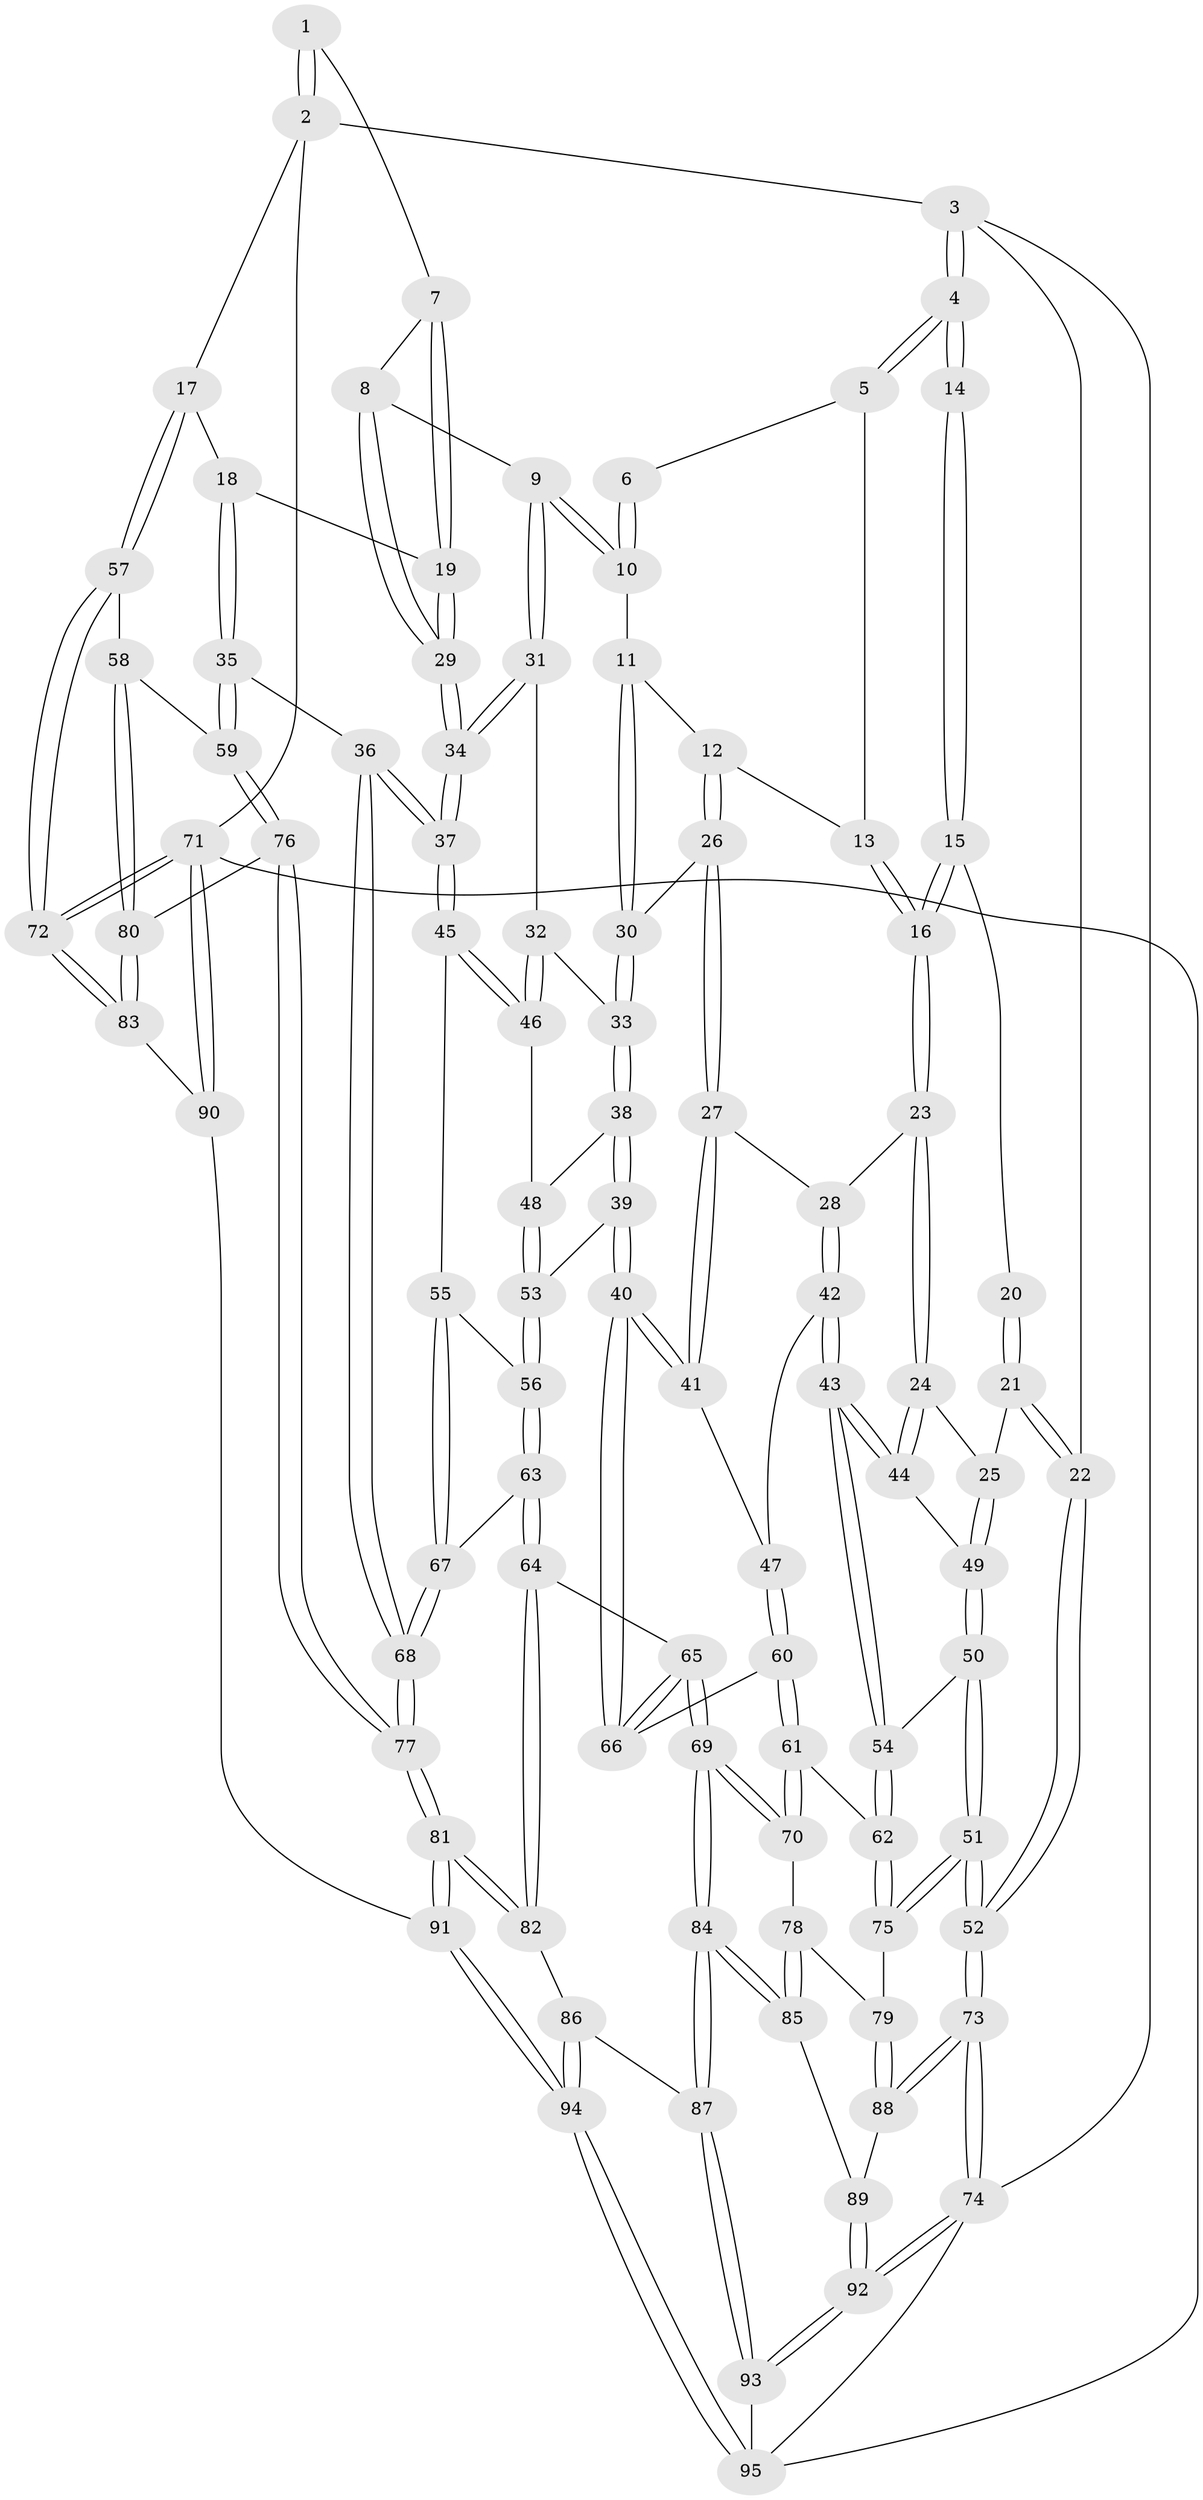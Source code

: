 // coarse degree distribution, {3: 0.16666666666666666, 6: 0.1, 5: 0.36666666666666664, 4: 0.36666666666666664}
// Generated by graph-tools (version 1.1) at 2025/52/02/27/25 19:52:37]
// undirected, 95 vertices, 234 edges
graph export_dot {
graph [start="1"]
  node [color=gray90,style=filled];
  1 [pos="+0.9293610503324427+0"];
  2 [pos="+1+0"];
  3 [pos="+0+0"];
  4 [pos="+0+0"];
  5 [pos="+0.3670248923242731+0"];
  6 [pos="+0.526365265055883+0"];
  7 [pos="+0.7817452333152585+0.024341238848547886"];
  8 [pos="+0.6791335901814364+0.0997128384144709"];
  9 [pos="+0.6381970281360193+0.10438488155768101"];
  10 [pos="+0.6262011970802133+0.09587736762388678"];
  11 [pos="+0.4982346088185323+0.12535935644454185"];
  12 [pos="+0.4284269534056875+0.06864988424753811"];
  13 [pos="+0.36023254684848+0"];
  14 [pos="+0.02573085650104365+0"];
  15 [pos="+0.11272598842108499+0.09188020597627226"];
  16 [pos="+0.1930401888727992+0.1636900769222005"];
  17 [pos="+1+0"];
  18 [pos="+0.9866406792245457+0.13898883387326297"];
  19 [pos="+0.8541635039233296+0.18429434408925693"];
  20 [pos="+0.03204741073940277+0.14042247342738873"];
  21 [pos="+0+0.24248397602541405"];
  22 [pos="+0+0.22857153835399924"];
  23 [pos="+0.19338344700135582+0.16796398995838266"];
  24 [pos="+0.16649238339833478+0.1916403693937502"];
  25 [pos="+0.031383092621999696+0.25405966489828335"];
  26 [pos="+0.34581215667084075+0.21630089357105117"];
  27 [pos="+0.3373113136384067+0.22547311849305884"];
  28 [pos="+0.2001869776497576+0.17254520687657485"];
  29 [pos="+0.8095626230333611+0.2411193121045849"];
  30 [pos="+0.4996325426348807+0.18837898795213087"];
  31 [pos="+0.6273055357772175+0.22144352828817257"];
  32 [pos="+0.6064228676685323+0.2383590948419299"];
  33 [pos="+0.5295653771212325+0.26279837214777885"];
  34 [pos="+0.7969600157733443+0.2819987197075218"];
  35 [pos="+0.924963263519953+0.4555372533665534"];
  36 [pos="+0.8241535578956306+0.4186749912506073"];
  37 [pos="+0.8131905705218696+0.4050518102659572"];
  38 [pos="+0.4990540964994116+0.3163223439245784"];
  39 [pos="+0.4542722414387775+0.35656903852926286"];
  40 [pos="+0.4037324130684959+0.36735361994708704"];
  41 [pos="+0.39793557172374733+0.3641327226584579"];
  42 [pos="+0.2511073708178982+0.3925907294699217"];
  43 [pos="+0.2280078221062696+0.4011191464757941"];
  44 [pos="+0.1632449070023789+0.35393695159207195"];
  45 [pos="+0.7496616835174845+0.39976822327846506"];
  46 [pos="+0.659868386292123+0.3648196826271415"];
  47 [pos="+0.26824253704673745+0.3925598898868958"];
  48 [pos="+0.6481494846026868+0.36528038442492206"];
  49 [pos="+0.07992197492857506+0.3640825915361406"];
  50 [pos="+0.06804409517234848+0.40610317455869355"];
  51 [pos="+0+0.5683956874236976"];
  52 [pos="+0+0.5732104065481511"];
  53 [pos="+0.5476237368126413+0.4364141365442324"];
  54 [pos="+0.17685695120469186+0.4783232396326702"];
  55 [pos="+0.6187221799924927+0.45780148436521223"];
  56 [pos="+0.5630050591621991+0.46265305303037274"];
  57 [pos="+1+0.4796929528221142"];
  58 [pos="+1+0.4728299706959222"];
  59 [pos="+0.9357454836393331+0.4615500506996737"];
  60 [pos="+0.2850742320406114+0.4999644559677786"];
  61 [pos="+0.2626671784518875+0.5685259562456639"];
  62 [pos="+0.17140429701304483+0.559503768893813"];
  63 [pos="+0.5479833671904408+0.5853973482504763"];
  64 [pos="+0.44216992737209665+0.6276980759806985"];
  65 [pos="+0.41753196013995836+0.6243536147169656"];
  66 [pos="+0.40154560218878227+0.44192874122881154"];
  67 [pos="+0.674141933502092+0.6092636567130462"];
  68 [pos="+0.6775123182320824+0.6102846372792379"];
  69 [pos="+0.4153468557413666+0.62549226501899"];
  70 [pos="+0.3934413251645043+0.6256540566854487"];
  71 [pos="+1+0.9189424918263467"];
  72 [pos="+1+0.8165009025729546"];
  73 [pos="+0+1"];
  74 [pos="+0+1"];
  75 [pos="+0.1037351659190673+0.6183024829288672"];
  76 [pos="+0.8509977510071898+0.7089002033482763"];
  77 [pos="+0.738303264873873+0.7739237287792345"];
  78 [pos="+0.2624413633477276+0.7138765536089853"];
  79 [pos="+0.1354028543368725+0.686904164539361"];
  80 [pos="+0.9353358088460103+0.7315945198907773"];
  81 [pos="+0.7336929035018432+0.7880577766425076"];
  82 [pos="+0.5128488258170023+0.7257803296545536"];
  83 [pos="+1+0.7626776278511338"];
  84 [pos="+0.3618353214121056+0.8893083513617233"];
  85 [pos="+0.27969206208461733+0.8447523120190296"];
  86 [pos="+0.499393287090604+0.8669548156724223"];
  87 [pos="+0.3663154359946363+0.8967915002568151"];
  88 [pos="+0.12502811962376612+0.806868342614515"];
  89 [pos="+0.21541870606710786+0.844220523969405"];
  90 [pos="+0.8110441275036071+0.9150283666324714"];
  91 [pos="+0.7301650980241017+0.9288465763665159"];
  92 [pos="+0.061076151410498575+1"];
  93 [pos="+0.32757949077813636+1"];
  94 [pos="+0.7241878582189972+0.9405123602912822"];
  95 [pos="+0.706825663546957+1"];
  1 -- 2;
  1 -- 2;
  1 -- 7;
  2 -- 3;
  2 -- 17;
  2 -- 71;
  3 -- 4;
  3 -- 4;
  3 -- 22;
  3 -- 74;
  4 -- 5;
  4 -- 5;
  4 -- 14;
  4 -- 14;
  5 -- 6;
  5 -- 13;
  6 -- 10;
  6 -- 10;
  7 -- 8;
  7 -- 19;
  7 -- 19;
  8 -- 9;
  8 -- 29;
  8 -- 29;
  9 -- 10;
  9 -- 10;
  9 -- 31;
  9 -- 31;
  10 -- 11;
  11 -- 12;
  11 -- 30;
  11 -- 30;
  12 -- 13;
  12 -- 26;
  12 -- 26;
  13 -- 16;
  13 -- 16;
  14 -- 15;
  14 -- 15;
  15 -- 16;
  15 -- 16;
  15 -- 20;
  16 -- 23;
  16 -- 23;
  17 -- 18;
  17 -- 57;
  17 -- 57;
  18 -- 19;
  18 -- 35;
  18 -- 35;
  19 -- 29;
  19 -- 29;
  20 -- 21;
  20 -- 21;
  21 -- 22;
  21 -- 22;
  21 -- 25;
  22 -- 52;
  22 -- 52;
  23 -- 24;
  23 -- 24;
  23 -- 28;
  24 -- 25;
  24 -- 44;
  24 -- 44;
  25 -- 49;
  25 -- 49;
  26 -- 27;
  26 -- 27;
  26 -- 30;
  27 -- 28;
  27 -- 41;
  27 -- 41;
  28 -- 42;
  28 -- 42;
  29 -- 34;
  29 -- 34;
  30 -- 33;
  30 -- 33;
  31 -- 32;
  31 -- 34;
  31 -- 34;
  32 -- 33;
  32 -- 46;
  32 -- 46;
  33 -- 38;
  33 -- 38;
  34 -- 37;
  34 -- 37;
  35 -- 36;
  35 -- 59;
  35 -- 59;
  36 -- 37;
  36 -- 37;
  36 -- 68;
  36 -- 68;
  37 -- 45;
  37 -- 45;
  38 -- 39;
  38 -- 39;
  38 -- 48;
  39 -- 40;
  39 -- 40;
  39 -- 53;
  40 -- 41;
  40 -- 41;
  40 -- 66;
  40 -- 66;
  41 -- 47;
  42 -- 43;
  42 -- 43;
  42 -- 47;
  43 -- 44;
  43 -- 44;
  43 -- 54;
  43 -- 54;
  44 -- 49;
  45 -- 46;
  45 -- 46;
  45 -- 55;
  46 -- 48;
  47 -- 60;
  47 -- 60;
  48 -- 53;
  48 -- 53;
  49 -- 50;
  49 -- 50;
  50 -- 51;
  50 -- 51;
  50 -- 54;
  51 -- 52;
  51 -- 52;
  51 -- 75;
  51 -- 75;
  52 -- 73;
  52 -- 73;
  53 -- 56;
  53 -- 56;
  54 -- 62;
  54 -- 62;
  55 -- 56;
  55 -- 67;
  55 -- 67;
  56 -- 63;
  56 -- 63;
  57 -- 58;
  57 -- 72;
  57 -- 72;
  58 -- 59;
  58 -- 80;
  58 -- 80;
  59 -- 76;
  59 -- 76;
  60 -- 61;
  60 -- 61;
  60 -- 66;
  61 -- 62;
  61 -- 70;
  61 -- 70;
  62 -- 75;
  62 -- 75;
  63 -- 64;
  63 -- 64;
  63 -- 67;
  64 -- 65;
  64 -- 82;
  64 -- 82;
  65 -- 66;
  65 -- 66;
  65 -- 69;
  65 -- 69;
  67 -- 68;
  67 -- 68;
  68 -- 77;
  68 -- 77;
  69 -- 70;
  69 -- 70;
  69 -- 84;
  69 -- 84;
  70 -- 78;
  71 -- 72;
  71 -- 72;
  71 -- 90;
  71 -- 90;
  71 -- 95;
  72 -- 83;
  72 -- 83;
  73 -- 74;
  73 -- 74;
  73 -- 88;
  73 -- 88;
  74 -- 92;
  74 -- 92;
  74 -- 95;
  75 -- 79;
  76 -- 77;
  76 -- 77;
  76 -- 80;
  77 -- 81;
  77 -- 81;
  78 -- 79;
  78 -- 85;
  78 -- 85;
  79 -- 88;
  79 -- 88;
  80 -- 83;
  80 -- 83;
  81 -- 82;
  81 -- 82;
  81 -- 91;
  81 -- 91;
  82 -- 86;
  83 -- 90;
  84 -- 85;
  84 -- 85;
  84 -- 87;
  84 -- 87;
  85 -- 89;
  86 -- 87;
  86 -- 94;
  86 -- 94;
  87 -- 93;
  87 -- 93;
  88 -- 89;
  89 -- 92;
  89 -- 92;
  90 -- 91;
  91 -- 94;
  91 -- 94;
  92 -- 93;
  92 -- 93;
  93 -- 95;
  94 -- 95;
  94 -- 95;
}
